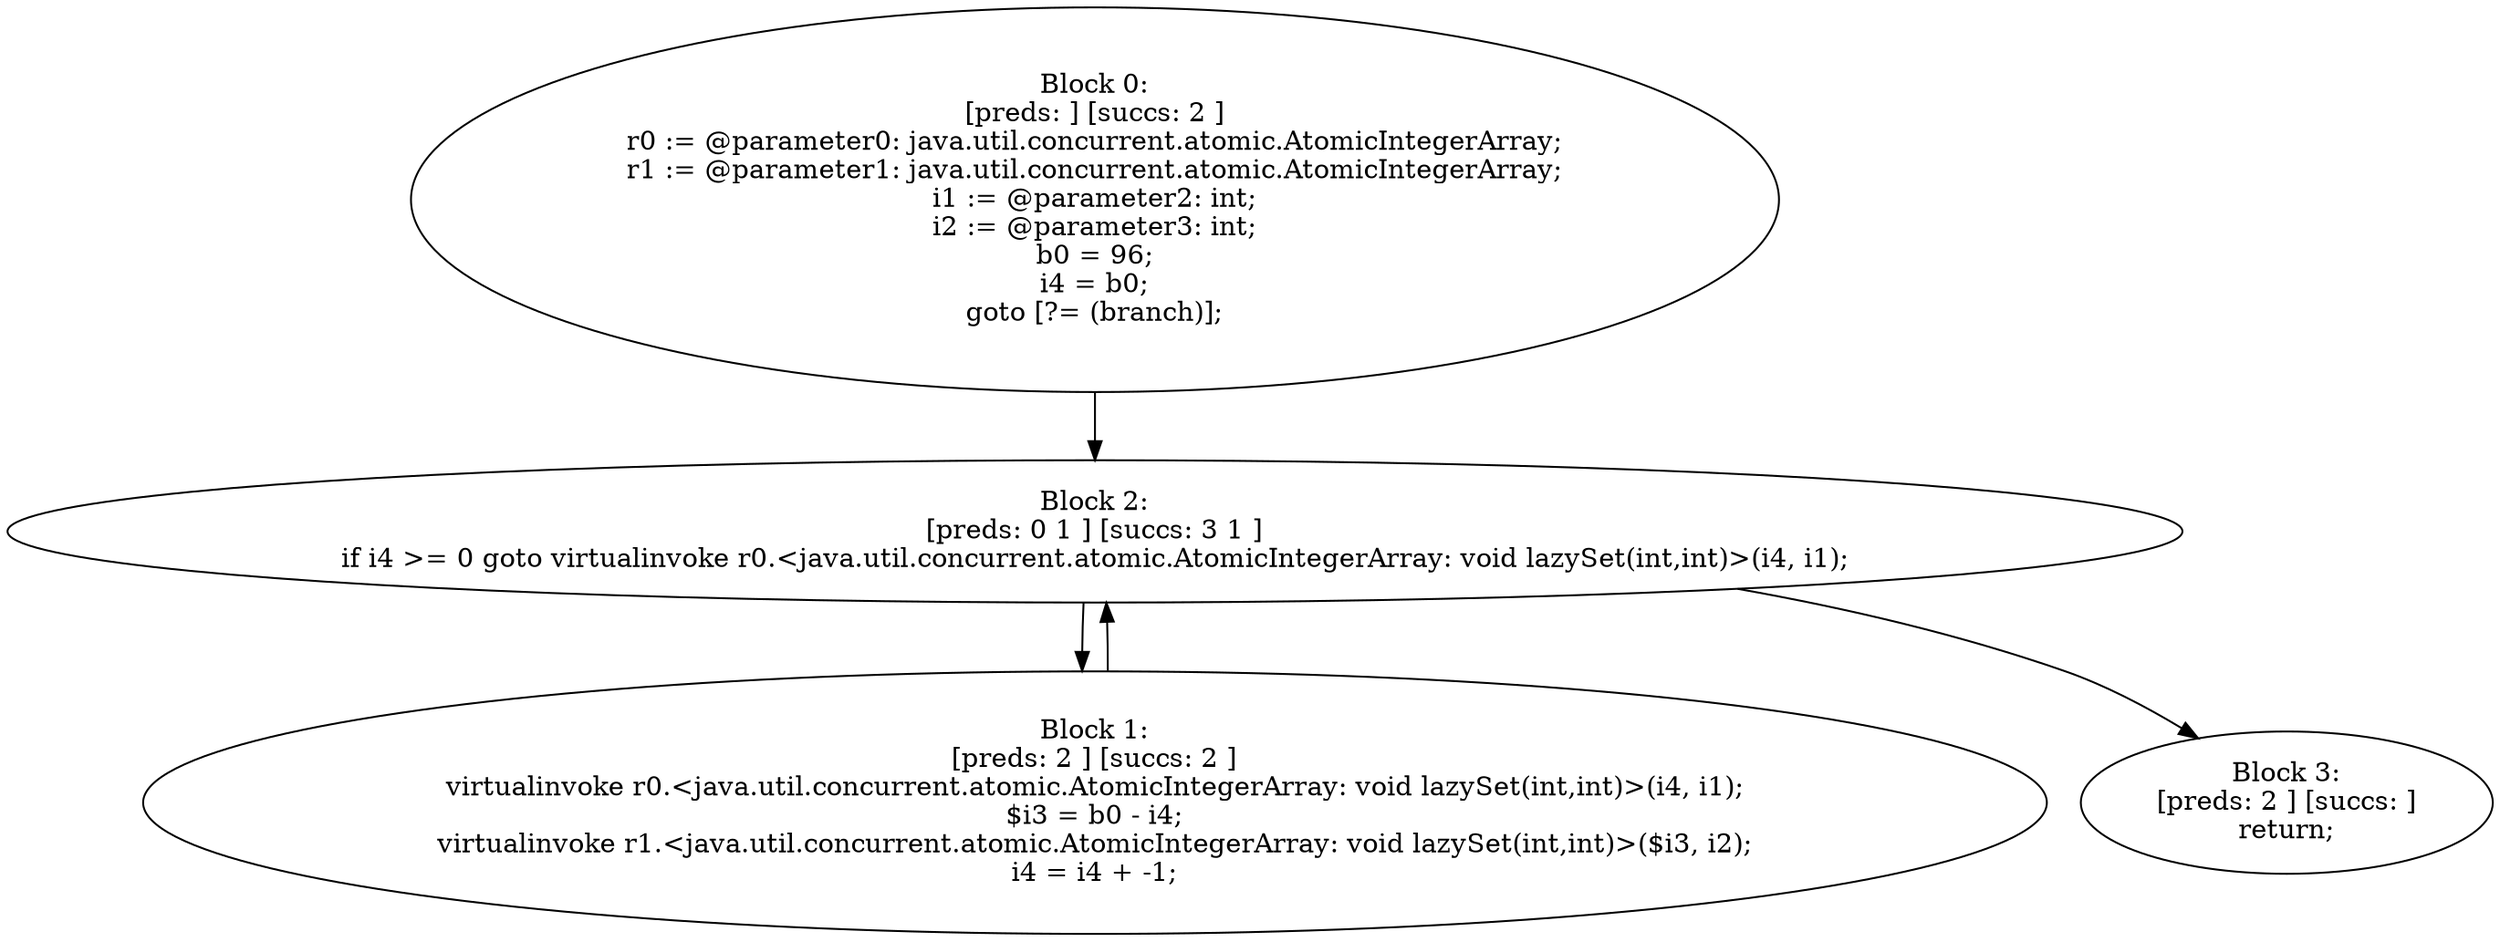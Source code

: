 digraph "unitGraph" {
    "Block 0:
[preds: ] [succs: 2 ]
r0 := @parameter0: java.util.concurrent.atomic.AtomicIntegerArray;
r1 := @parameter1: java.util.concurrent.atomic.AtomicIntegerArray;
i1 := @parameter2: int;
i2 := @parameter3: int;
b0 = 96;
i4 = b0;
goto [?= (branch)];
"
    "Block 1:
[preds: 2 ] [succs: 2 ]
virtualinvoke r0.<java.util.concurrent.atomic.AtomicIntegerArray: void lazySet(int,int)>(i4, i1);
$i3 = b0 - i4;
virtualinvoke r1.<java.util.concurrent.atomic.AtomicIntegerArray: void lazySet(int,int)>($i3, i2);
i4 = i4 + -1;
"
    "Block 2:
[preds: 0 1 ] [succs: 3 1 ]
if i4 >= 0 goto virtualinvoke r0.<java.util.concurrent.atomic.AtomicIntegerArray: void lazySet(int,int)>(i4, i1);
"
    "Block 3:
[preds: 2 ] [succs: ]
return;
"
    "Block 0:
[preds: ] [succs: 2 ]
r0 := @parameter0: java.util.concurrent.atomic.AtomicIntegerArray;
r1 := @parameter1: java.util.concurrent.atomic.AtomicIntegerArray;
i1 := @parameter2: int;
i2 := @parameter3: int;
b0 = 96;
i4 = b0;
goto [?= (branch)];
"->"Block 2:
[preds: 0 1 ] [succs: 3 1 ]
if i4 >= 0 goto virtualinvoke r0.<java.util.concurrent.atomic.AtomicIntegerArray: void lazySet(int,int)>(i4, i1);
";
    "Block 1:
[preds: 2 ] [succs: 2 ]
virtualinvoke r0.<java.util.concurrent.atomic.AtomicIntegerArray: void lazySet(int,int)>(i4, i1);
$i3 = b0 - i4;
virtualinvoke r1.<java.util.concurrent.atomic.AtomicIntegerArray: void lazySet(int,int)>($i3, i2);
i4 = i4 + -1;
"->"Block 2:
[preds: 0 1 ] [succs: 3 1 ]
if i4 >= 0 goto virtualinvoke r0.<java.util.concurrent.atomic.AtomicIntegerArray: void lazySet(int,int)>(i4, i1);
";
    "Block 2:
[preds: 0 1 ] [succs: 3 1 ]
if i4 >= 0 goto virtualinvoke r0.<java.util.concurrent.atomic.AtomicIntegerArray: void lazySet(int,int)>(i4, i1);
"->"Block 3:
[preds: 2 ] [succs: ]
return;
";
    "Block 2:
[preds: 0 1 ] [succs: 3 1 ]
if i4 >= 0 goto virtualinvoke r0.<java.util.concurrent.atomic.AtomicIntegerArray: void lazySet(int,int)>(i4, i1);
"->"Block 1:
[preds: 2 ] [succs: 2 ]
virtualinvoke r0.<java.util.concurrent.atomic.AtomicIntegerArray: void lazySet(int,int)>(i4, i1);
$i3 = b0 - i4;
virtualinvoke r1.<java.util.concurrent.atomic.AtomicIntegerArray: void lazySet(int,int)>($i3, i2);
i4 = i4 + -1;
";
}
